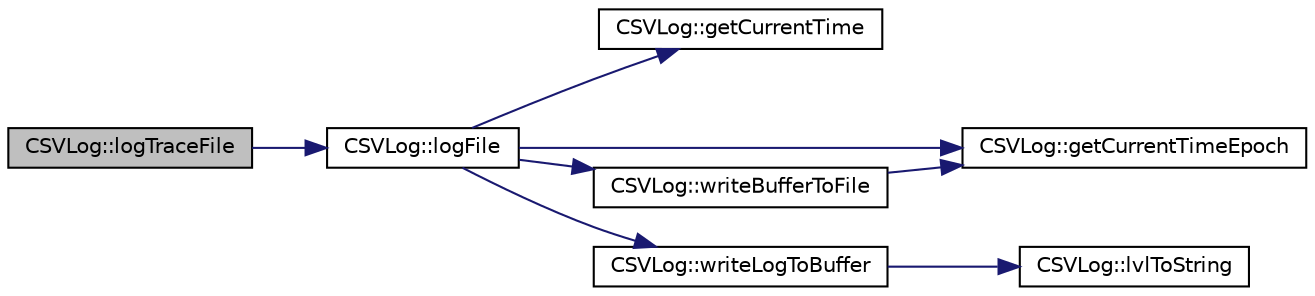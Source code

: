 digraph "CSVLog::logTraceFile"
{
 // LATEX_PDF_SIZE
  edge [fontname="Helvetica",fontsize="10",labelfontname="Helvetica",labelfontsize="10"];
  node [fontname="Helvetica",fontsize="10",shape=record];
  rankdir="LR";
  Node1 [label="CSVLog::logTraceFile",height=0.2,width=0.4,color="black", fillcolor="grey75", style="filled", fontcolor="black",tooltip="log on trace level in file"];
  Node1 -> Node2 [color="midnightblue",fontsize="10",style="solid",fontname="Helvetica"];
  Node2 [label="CSVLog::logFile",height=0.2,width=0.4,color="black", fillcolor="white", style="filled",URL="$classCSVLog.html#abf2187c78e4eb54e1724438a1074aaad",tooltip="generate log entry in file"];
  Node2 -> Node3 [color="midnightblue",fontsize="10",style="solid",fontname="Helvetica"];
  Node3 [label="CSVLog::getCurrentTime",height=0.2,width=0.4,color="black", fillcolor="white", style="filled",URL="$classCSVLog.html#a668001de9868bbc7f605cd7252df9d2f",tooltip="get time of day as string"];
  Node2 -> Node4 [color="midnightblue",fontsize="10",style="solid",fontname="Helvetica"];
  Node4 [label="CSVLog::getCurrentTimeEpoch",height=0.2,width=0.4,color="black", fillcolor="white", style="filled",URL="$classCSVLog.html#ad6cab441e362a65b4c60aaf223811b42",tooltip="get epoch as string"];
  Node2 -> Node5 [color="midnightblue",fontsize="10",style="solid",fontname="Helvetica"];
  Node5 [label="CSVLog::writeBufferToFile",height=0.2,width=0.4,color="black", fillcolor="white", style="filled",URL="$classCSVLog.html#a3c428d922317879c1aa99204fa32bf61",tooltip="writes content of buffer to file"];
  Node5 -> Node4 [color="midnightblue",fontsize="10",style="solid",fontname="Helvetica"];
  Node2 -> Node6 [color="midnightblue",fontsize="10",style="solid",fontname="Helvetica"];
  Node6 [label="CSVLog::writeLogToBuffer",height=0.2,width=0.4,color="black", fillcolor="white", style="filled",URL="$classCSVLog.html#a42ea472abab2f1edd941af3912edcb1d",tooltip="general log generator for buffer"];
  Node6 -> Node7 [color="midnightblue",fontsize="10",style="solid",fontname="Helvetica"];
  Node7 [label="CSVLog::lvlToString",height=0.2,width=0.4,color="black", fillcolor="white", style="filled",URL="$classCSVLog.html#aac8cc94d98c714221aca42f9c4c14441",tooltip="get string for log level"];
}
